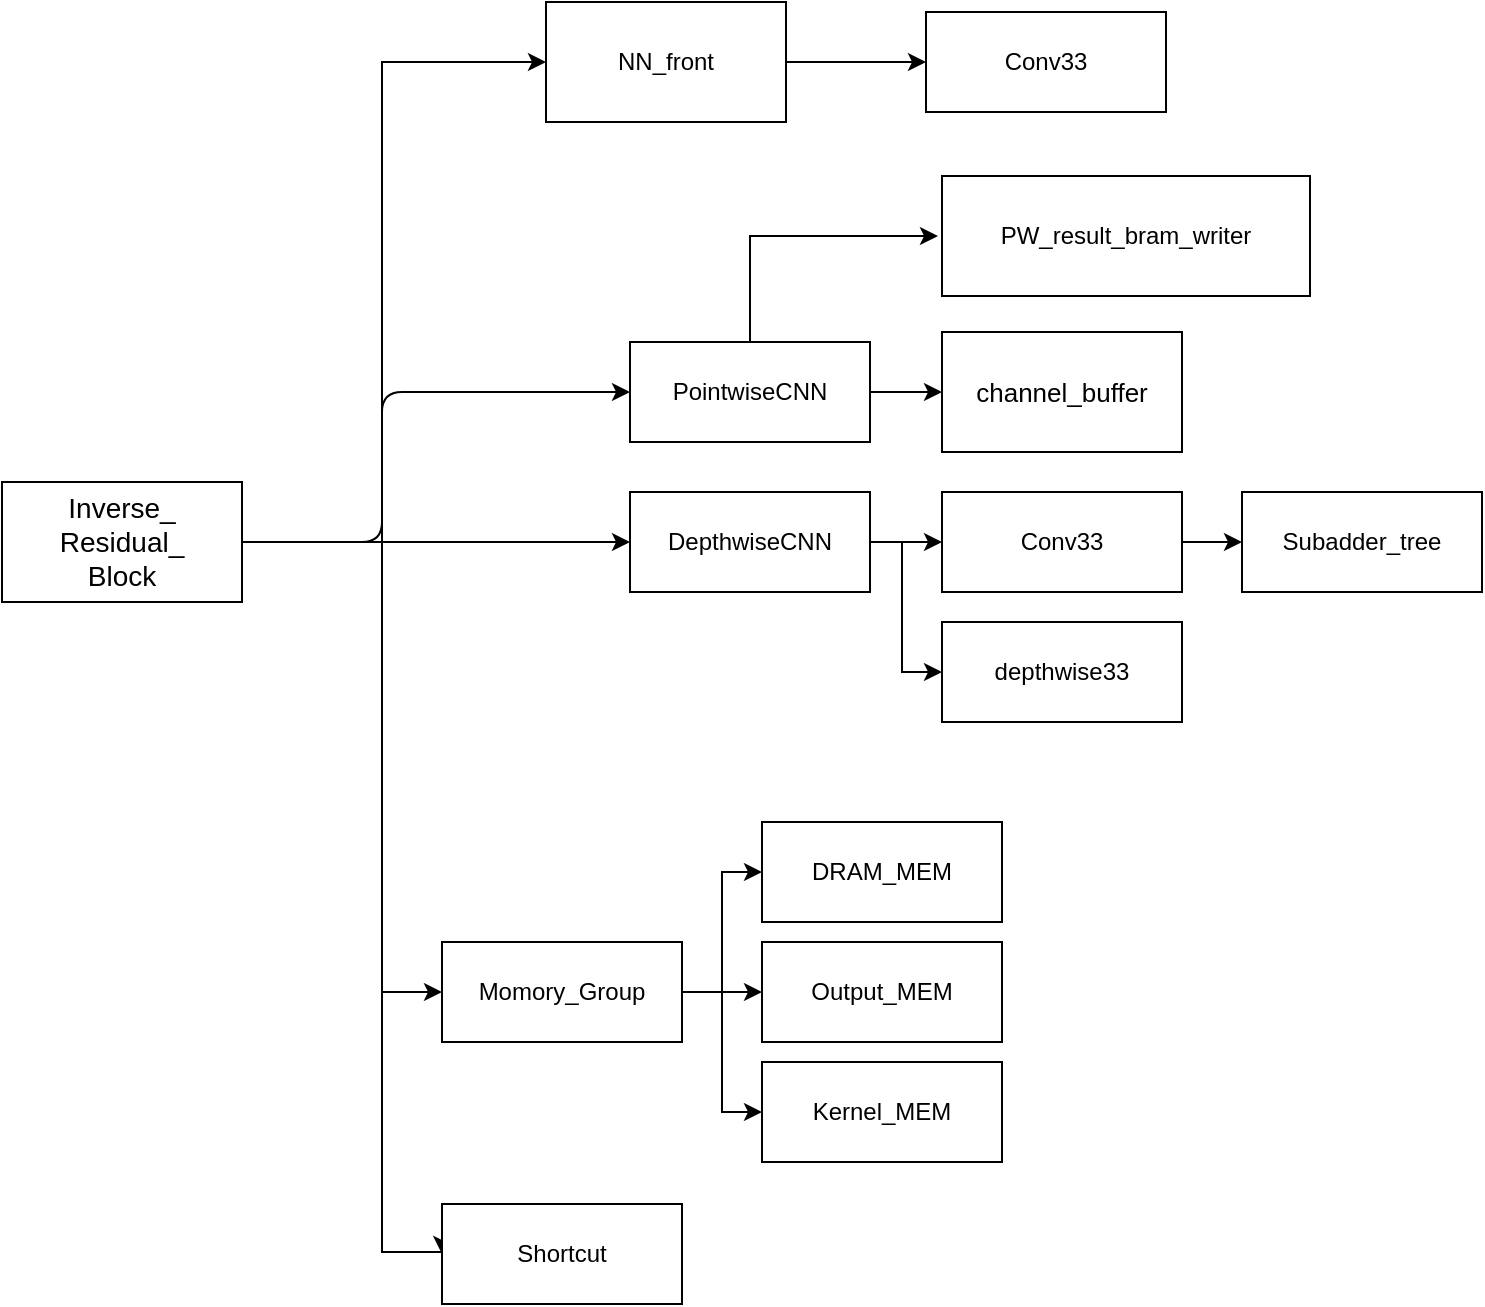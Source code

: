<mxfile version="14.6.13" type="device"><diagram id="EMKiltce5rvGXvZXdET1" name="Page-1"><mxGraphModel dx="1205" dy="696" grid="0" gridSize="10" guides="1" tooltips="1" connect="1" arrows="1" fold="1" page="1" pageScale="1" pageWidth="827" pageHeight="1169" math="0" shadow="0"><root><mxCell id="0"/><mxCell id="1" parent="0"/><mxCell id="RpkaJ0iQxvrtUOHsPJpp-3" style="edgeStyle=orthogonalEdgeStyle;rounded=0;orthogonalLoop=1;jettySize=auto;html=1;exitX=1;exitY=0.5;exitDx=0;exitDy=0;entryX=0;entryY=0.5;entryDx=0;entryDy=0;" parent="1" source="-p-Yq8ed64294FxlI3SL-2" target="RpkaJ0iQxvrtUOHsPJpp-2" edge="1"><mxGeometry relative="1" as="geometry"><Array as="points"><mxPoint x="354" y="270"/></Array></mxGeometry></mxCell><mxCell id="RpkaJ0iQxvrtUOHsPJpp-7" style="edgeStyle=orthogonalEdgeStyle;rounded=0;orthogonalLoop=1;jettySize=auto;html=1;exitX=1;exitY=0.5;exitDx=0;exitDy=0;entryX=0;entryY=0.5;entryDx=0;entryDy=0;" parent="1" source="-p-Yq8ed64294FxlI3SL-2" target="RpkaJ0iQxvrtUOHsPJpp-6" edge="1"><mxGeometry relative="1" as="geometry"><Array as="points"><mxPoint x="230" y="270"/><mxPoint x="230" y="495"/></Array></mxGeometry></mxCell><mxCell id="RpkaJ0iQxvrtUOHsPJpp-14" style="edgeStyle=orthogonalEdgeStyle;rounded=0;orthogonalLoop=1;jettySize=auto;html=1;entryX=0;entryY=0.5;entryDx=0;entryDy=0;exitX=1;exitY=0.5;exitDx=0;exitDy=0;" parent="1" source="-p-Yq8ed64294FxlI3SL-2" target="RpkaJ0iQxvrtUOHsPJpp-13" edge="1"><mxGeometry relative="1" as="geometry"><mxPoint x="210" y="240" as="sourcePoint"/><Array as="points"><mxPoint x="230" y="270"/><mxPoint x="230" y="625"/></Array></mxGeometry></mxCell><mxCell id="-p-Yq8ed64294FxlI3SL-7" style="edgeStyle=orthogonalEdgeStyle;rounded=0;orthogonalLoop=1;jettySize=auto;html=1;exitX=1;exitY=0.5;exitDx=0;exitDy=0;entryX=0;entryY=0.5;entryDx=0;entryDy=0;" parent="1" source="RpkaJ0iQxvrtUOHsPJpp-2" target="RpkaJ0iQxvrtUOHsPJpp-8" edge="1"><mxGeometry relative="1" as="geometry"/></mxCell><mxCell id="-p-Yq8ed64294FxlI3SL-8" style="edgeStyle=orthogonalEdgeStyle;rounded=0;orthogonalLoop=1;jettySize=auto;html=1;exitX=1;exitY=0.5;exitDx=0;exitDy=0;entryX=0;entryY=0.5;entryDx=0;entryDy=0;" parent="1" source="RpkaJ0iQxvrtUOHsPJpp-2" target="NyjjjERx0QChtwmSF2xj-1" edge="1"><mxGeometry relative="1" as="geometry"><Array as="points"><mxPoint x="490" y="270"/><mxPoint x="490" y="335"/></Array></mxGeometry></mxCell><mxCell id="RpkaJ0iQxvrtUOHsPJpp-2" value="DepthwiseCNN" style="rounded=0;whiteSpace=wrap;html=1;" parent="1" vertex="1"><mxGeometry x="354" y="245" width="120" height="50" as="geometry"/></mxCell><mxCell id="-p-Yq8ed64294FxlI3SL-10" style="edgeStyle=orthogonalEdgeStyle;rounded=0;orthogonalLoop=1;jettySize=auto;html=1;exitX=1;exitY=0.5;exitDx=0;exitDy=0;" parent="1" source="RpkaJ0iQxvrtUOHsPJpp-4" edge="1"><mxGeometry relative="1" as="geometry"><mxPoint x="510" y="195" as="targetPoint"/></mxGeometry></mxCell><mxCell id="RpkaJ0iQxvrtUOHsPJpp-4" value="PointwiseCNN" style="rounded=0;whiteSpace=wrap;html=1;" parent="1" vertex="1"><mxGeometry x="354" y="170" width="120" height="50" as="geometry"/></mxCell><mxCell id="-p-Yq8ed64294FxlI3SL-18" style="edgeStyle=orthogonalEdgeStyle;rounded=0;orthogonalLoop=1;jettySize=auto;html=1;exitX=1;exitY=0.5;exitDx=0;exitDy=0;entryX=0;entryY=0.5;entryDx=0;entryDy=0;" parent="1" source="RpkaJ0iQxvrtUOHsPJpp-6" target="-p-Yq8ed64294FxlI3SL-15" edge="1"><mxGeometry relative="1" as="geometry"/></mxCell><mxCell id="-p-Yq8ed64294FxlI3SL-19" style="edgeStyle=orthogonalEdgeStyle;rounded=0;orthogonalLoop=1;jettySize=auto;html=1;exitX=1;exitY=0.5;exitDx=0;exitDy=0;entryX=0;entryY=0.5;entryDx=0;entryDy=0;" parent="1" source="RpkaJ0iQxvrtUOHsPJpp-6" target="-p-Yq8ed64294FxlI3SL-17" edge="1"><mxGeometry relative="1" as="geometry"/></mxCell><mxCell id="-p-Yq8ed64294FxlI3SL-20" style="edgeStyle=orthogonalEdgeStyle;rounded=0;orthogonalLoop=1;jettySize=auto;html=1;exitX=1;exitY=0.5;exitDx=0;exitDy=0;entryX=0;entryY=0.5;entryDx=0;entryDy=0;" parent="1" source="RpkaJ0iQxvrtUOHsPJpp-6" target="-p-Yq8ed64294FxlI3SL-16" edge="1"><mxGeometry relative="1" as="geometry"/></mxCell><mxCell id="RpkaJ0iQxvrtUOHsPJpp-6" value="Momory_Group" style="rounded=0;whiteSpace=wrap;html=1;" parent="1" vertex="1"><mxGeometry x="260" y="470" width="120" height="50" as="geometry"/></mxCell><mxCell id="-p-Yq8ed64294FxlI3SL-9" style="edgeStyle=orthogonalEdgeStyle;rounded=0;orthogonalLoop=1;jettySize=auto;html=1;exitX=1;exitY=0.5;exitDx=0;exitDy=0;entryX=0;entryY=0.5;entryDx=0;entryDy=0;" parent="1" source="RpkaJ0iQxvrtUOHsPJpp-8" target="RpkaJ0iQxvrtUOHsPJpp-10" edge="1"><mxGeometry relative="1" as="geometry"/></mxCell><mxCell id="RpkaJ0iQxvrtUOHsPJpp-8" value="Conv33" style="rounded=0;whiteSpace=wrap;html=1;" parent="1" vertex="1"><mxGeometry x="510" y="245" width="120" height="50" as="geometry"/></mxCell><mxCell id="RpkaJ0iQxvrtUOHsPJpp-10" value="Subadder_tree" style="rounded=0;whiteSpace=wrap;html=1;" parent="1" vertex="1"><mxGeometry x="660" y="245" width="120" height="50" as="geometry"/></mxCell><mxCell id="RpkaJ0iQxvrtUOHsPJpp-13" value="Shortcut" style="rounded=0;whiteSpace=wrap;html=1;" parent="1" vertex="1"><mxGeometry x="260" y="601" width="120" height="50" as="geometry"/></mxCell><mxCell id="NyjjjERx0QChtwmSF2xj-1" value="depthwise33" style="rounded=0;whiteSpace=wrap;html=1;" parent="1" vertex="1"><mxGeometry x="510" y="310" width="120" height="50" as="geometry"/></mxCell><mxCell id="-p-Yq8ed64294FxlI3SL-5" style="edgeStyle=orthogonalEdgeStyle;rounded=0;orthogonalLoop=1;jettySize=auto;html=1;exitX=1;exitY=0.5;exitDx=0;exitDy=0;entryX=0;entryY=0.5;entryDx=0;entryDy=0;" parent="1" source="-p-Yq8ed64294FxlI3SL-2" target="-p-Yq8ed64294FxlI3SL-4" edge="1"><mxGeometry relative="1" as="geometry"><Array as="points"><mxPoint x="230" y="270"/><mxPoint x="230" y="30"/></Array><mxPoint x="320" y="28" as="targetPoint"/></mxGeometry></mxCell><mxCell id="-p-Yq8ed64294FxlI3SL-2" value="&lt;font style=&quot;font-size: 14px&quot;&gt;Inverse_&lt;br&gt;Residual_&lt;br&gt;Block&lt;/font&gt;" style="rounded=0;whiteSpace=wrap;html=1;" parent="1" vertex="1"><mxGeometry x="40" y="240" width="120" height="60" as="geometry"/></mxCell><mxCell id="-p-Yq8ed64294FxlI3SL-13" style="edgeStyle=orthogonalEdgeStyle;rounded=0;orthogonalLoop=1;jettySize=auto;html=1;exitX=1;exitY=0.5;exitDx=0;exitDy=0;entryX=0;entryY=0.5;entryDx=0;entryDy=0;" parent="1" source="-p-Yq8ed64294FxlI3SL-4" target="-p-Yq8ed64294FxlI3SL-12" edge="1"><mxGeometry relative="1" as="geometry"/></mxCell><mxCell id="-p-Yq8ed64294FxlI3SL-4" value="&lt;font style=&quot;font-size: 12px&quot;&gt;NN_front&lt;/font&gt;" style="rounded=0;whiteSpace=wrap;html=1;" parent="1" vertex="1"><mxGeometry x="312" width="120" height="60" as="geometry"/></mxCell><mxCell id="-p-Yq8ed64294FxlI3SL-6" value="" style="endArrow=classic;html=1;exitX=1;exitY=0.5;exitDx=0;exitDy=0;entryX=0;entryY=0.5;entryDx=0;entryDy=0;" parent="1" source="-p-Yq8ed64294FxlI3SL-2" target="RpkaJ0iQxvrtUOHsPJpp-4" edge="1"><mxGeometry width="50" height="50" relative="1" as="geometry"><mxPoint x="260" y="230" as="sourcePoint"/><mxPoint x="310" y="180" as="targetPoint"/><Array as="points"><mxPoint x="230" y="270"/><mxPoint x="230" y="195"/></Array></mxGeometry></mxCell><mxCell id="-p-Yq8ed64294FxlI3SL-11" value="&lt;font style=&quot;font-size: 13px&quot;&gt;channel_buffer&lt;/font&gt;" style="rounded=0;whiteSpace=wrap;html=1;" parent="1" vertex="1"><mxGeometry x="510" y="165" width="120" height="60" as="geometry"/></mxCell><mxCell id="-p-Yq8ed64294FxlI3SL-12" value="Conv33" style="rounded=0;whiteSpace=wrap;html=1;" parent="1" vertex="1"><mxGeometry x="502" y="5" width="120" height="50" as="geometry"/></mxCell><mxCell id="-p-Yq8ed64294FxlI3SL-15" value="DRAM_MEM" style="rounded=0;whiteSpace=wrap;html=1;" parent="1" vertex="1"><mxGeometry x="420" y="410" width="120" height="50" as="geometry"/></mxCell><mxCell id="-p-Yq8ed64294FxlI3SL-16" value="Output_MEM" style="rounded=0;whiteSpace=wrap;html=1;" parent="1" vertex="1"><mxGeometry x="420" y="470" width="120" height="50" as="geometry"/></mxCell><mxCell id="-p-Yq8ed64294FxlI3SL-17" value="Kernel_MEM" style="rounded=0;whiteSpace=wrap;html=1;" parent="1" vertex="1"><mxGeometry x="420" y="530" width="120" height="50" as="geometry"/></mxCell><mxCell id="XPHZQhwYMPHoGNCpKx4o-2" style="edgeStyle=orthogonalEdgeStyle;rounded=0;orthogonalLoop=1;jettySize=auto;html=1;exitX=0.5;exitY=0;exitDx=0;exitDy=0;" edge="1" parent="1" source="RpkaJ0iQxvrtUOHsPJpp-4"><mxGeometry relative="1" as="geometry"><mxPoint x="508" y="117" as="targetPoint"/><mxPoint x="484" y="205" as="sourcePoint"/><Array as="points"><mxPoint x="414" y="117"/><mxPoint x="508" y="117"/></Array></mxGeometry></mxCell><mxCell id="XPHZQhwYMPHoGNCpKx4o-3" value="&lt;span lang=&quot;EN-US&quot;&gt;&lt;font style=&quot;font-size: 12px&quot;&gt;PW_result_bram_writer&lt;/font&gt;&lt;/span&gt;" style="rounded=0;whiteSpace=wrap;html=1;" vertex="1" parent="1"><mxGeometry x="510" y="87" width="184" height="60" as="geometry"/></mxCell></root></mxGraphModel></diagram></mxfile>